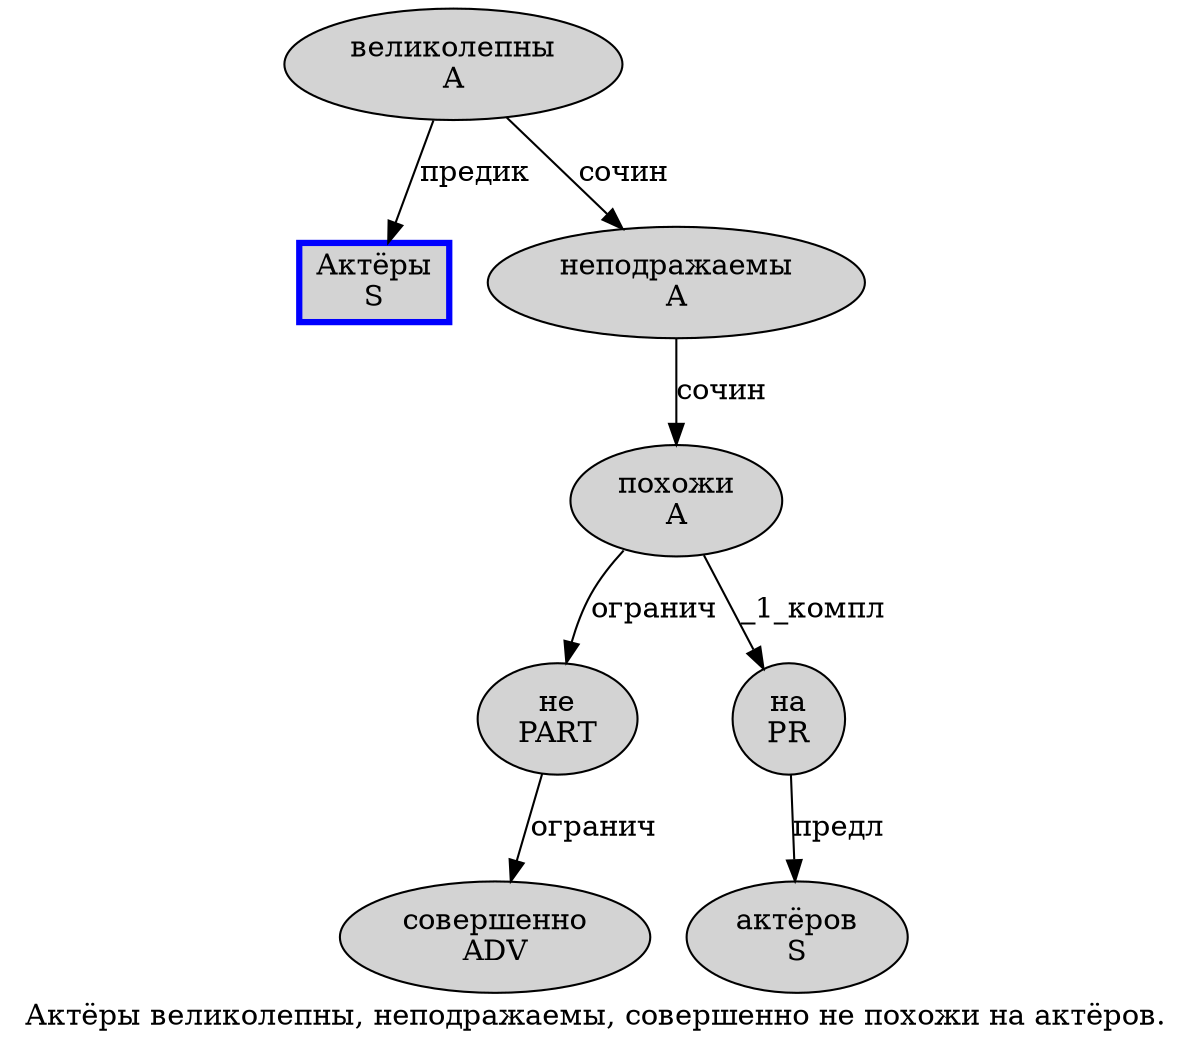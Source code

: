 digraph SENTENCE_1198 {
	graph [label="Актёры великолепны, неподражаемы, совершенно не похожи на актёров."]
	node [style=filled]
		0 [label="Актёры
S" color=blue fillcolor=lightgray penwidth=3 shape=box]
		1 [label="великолепны
A" color="" fillcolor=lightgray penwidth=1 shape=ellipse]
		3 [label="неподражаемы
A" color="" fillcolor=lightgray penwidth=1 shape=ellipse]
		5 [label="совершенно
ADV" color="" fillcolor=lightgray penwidth=1 shape=ellipse]
		6 [label="не
PART" color="" fillcolor=lightgray penwidth=1 shape=ellipse]
		7 [label="похожи
A" color="" fillcolor=lightgray penwidth=1 shape=ellipse]
		8 [label="на
PR" color="" fillcolor=lightgray penwidth=1 shape=ellipse]
		9 [label="актёров
S" color="" fillcolor=lightgray penwidth=1 shape=ellipse]
			1 -> 0 [label="предик"]
			1 -> 3 [label="сочин"]
			6 -> 5 [label="огранич"]
			7 -> 6 [label="огранич"]
			7 -> 8 [label="_1_компл"]
			3 -> 7 [label="сочин"]
			8 -> 9 [label="предл"]
}